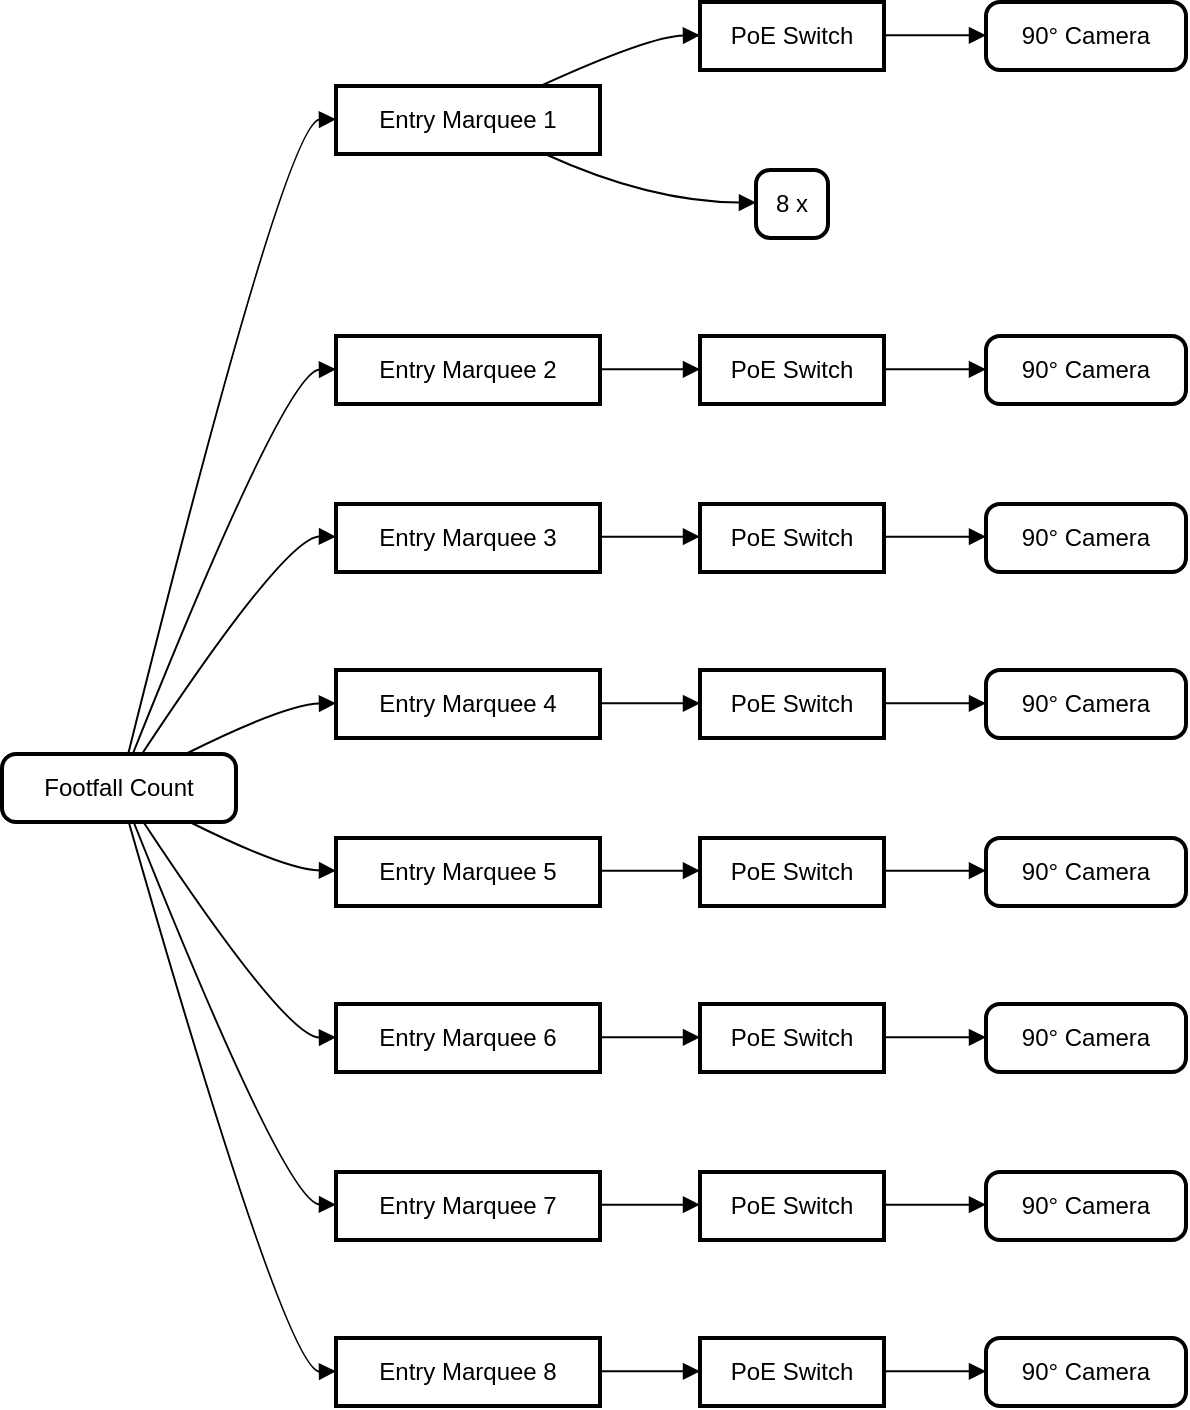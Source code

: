 <mxfile version="24.7.10">
  <diagram name="Page-1" id="Y7JVA_uH9S1virac_7KN">
    <mxGraphModel>
      <root>
        <mxCell id="0" />
        <mxCell id="1" parent="0" />
        <mxCell id="2" value="Footfall Count" style="rounded=1;absoluteArcSize=1;arcSize=14;whiteSpace=wrap;strokeWidth=2;" vertex="1" parent="1">
          <mxGeometry y="376" width="117" height="34" as="geometry" />
        </mxCell>
        <mxCell id="3" value="Entry Marquee 1" style="whiteSpace=wrap;strokeWidth=2;" vertex="1" parent="1">
          <mxGeometry x="167" y="42" width="132" height="34" as="geometry" />
        </mxCell>
        <mxCell id="4" value="Entry Marquee 2" style="whiteSpace=wrap;strokeWidth=2;" vertex="1" parent="1">
          <mxGeometry x="167" y="167" width="132" height="34" as="geometry" />
        </mxCell>
        <mxCell id="5" value="Entry Marquee 3" style="whiteSpace=wrap;strokeWidth=2;" vertex="1" parent="1">
          <mxGeometry x="167" y="251" width="132" height="34" as="geometry" />
        </mxCell>
        <mxCell id="6" value="Entry Marquee 4" style="whiteSpace=wrap;strokeWidth=2;" vertex="1" parent="1">
          <mxGeometry x="167" y="334" width="132" height="34" as="geometry" />
        </mxCell>
        <mxCell id="7" value="Entry Marquee 5" style="whiteSpace=wrap;strokeWidth=2;" vertex="1" parent="1">
          <mxGeometry x="167" y="418" width="132" height="34" as="geometry" />
        </mxCell>
        <mxCell id="8" value="Entry Marquee 6" style="whiteSpace=wrap;strokeWidth=2;" vertex="1" parent="1">
          <mxGeometry x="167" y="501" width="132" height="34" as="geometry" />
        </mxCell>
        <mxCell id="9" value="Entry Marquee 7" style="whiteSpace=wrap;strokeWidth=2;" vertex="1" parent="1">
          <mxGeometry x="167" y="585" width="132" height="34" as="geometry" />
        </mxCell>
        <mxCell id="10" value="Entry Marquee 8" style="whiteSpace=wrap;strokeWidth=2;" vertex="1" parent="1">
          <mxGeometry x="167" y="668" width="132" height="34" as="geometry" />
        </mxCell>
        <mxCell id="11" value="PoE Switch" style="whiteSpace=wrap;strokeWidth=2;" vertex="1" parent="1">
          <mxGeometry x="349" width="92" height="34" as="geometry" />
        </mxCell>
        <mxCell id="12" value="PoE Switch" style="whiteSpace=wrap;strokeWidth=2;" vertex="1" parent="1">
          <mxGeometry x="349" y="167" width="92" height="34" as="geometry" />
        </mxCell>
        <mxCell id="13" value="PoE Switch" style="whiteSpace=wrap;strokeWidth=2;" vertex="1" parent="1">
          <mxGeometry x="349" y="251" width="92" height="34" as="geometry" />
        </mxCell>
        <mxCell id="14" value="PoE Switch" style="whiteSpace=wrap;strokeWidth=2;" vertex="1" parent="1">
          <mxGeometry x="349" y="334" width="92" height="34" as="geometry" />
        </mxCell>
        <mxCell id="15" value="PoE Switch" style="whiteSpace=wrap;strokeWidth=2;" vertex="1" parent="1">
          <mxGeometry x="349" y="418" width="92" height="34" as="geometry" />
        </mxCell>
        <mxCell id="16" value="PoE Switch" style="whiteSpace=wrap;strokeWidth=2;" vertex="1" parent="1">
          <mxGeometry x="349" y="501" width="92" height="34" as="geometry" />
        </mxCell>
        <mxCell id="17" value="PoE Switch" style="whiteSpace=wrap;strokeWidth=2;" vertex="1" parent="1">
          <mxGeometry x="349" y="585" width="92" height="34" as="geometry" />
        </mxCell>
        <mxCell id="18" value="PoE Switch" style="whiteSpace=wrap;strokeWidth=2;" vertex="1" parent="1">
          <mxGeometry x="349" y="668" width="92" height="34" as="geometry" />
        </mxCell>
        <mxCell id="19" value="90° Camera" style="rounded=1;absoluteArcSize=1;arcSize=14;whiteSpace=wrap;strokeWidth=2;" vertex="1" parent="1">
          <mxGeometry x="492" width="100" height="34" as="geometry" />
        </mxCell>
        <mxCell id="20" value="90° Camera" style="rounded=1;absoluteArcSize=1;arcSize=14;whiteSpace=wrap;strokeWidth=2;" vertex="1" parent="1">
          <mxGeometry x="492" y="167" width="100" height="34" as="geometry" />
        </mxCell>
        <mxCell id="21" value="90° Camera" style="rounded=1;absoluteArcSize=1;arcSize=14;whiteSpace=wrap;strokeWidth=2;" vertex="1" parent="1">
          <mxGeometry x="492" y="251" width="100" height="34" as="geometry" />
        </mxCell>
        <mxCell id="22" value="90° Camera" style="rounded=1;absoluteArcSize=1;arcSize=14;whiteSpace=wrap;strokeWidth=2;" vertex="1" parent="1">
          <mxGeometry x="492" y="334" width="100" height="34" as="geometry" />
        </mxCell>
        <mxCell id="23" value="90° Camera" style="rounded=1;absoluteArcSize=1;arcSize=14;whiteSpace=wrap;strokeWidth=2;" vertex="1" parent="1">
          <mxGeometry x="492" y="418" width="100" height="34" as="geometry" />
        </mxCell>
        <mxCell id="24" value="90° Camera" style="rounded=1;absoluteArcSize=1;arcSize=14;whiteSpace=wrap;strokeWidth=2;" vertex="1" parent="1">
          <mxGeometry x="492" y="501" width="100" height="34" as="geometry" />
        </mxCell>
        <mxCell id="25" value="90° Camera" style="rounded=1;absoluteArcSize=1;arcSize=14;whiteSpace=wrap;strokeWidth=2;" vertex="1" parent="1">
          <mxGeometry x="492" y="585" width="100" height="34" as="geometry" />
        </mxCell>
        <mxCell id="26" value="90° Camera" style="rounded=1;absoluteArcSize=1;arcSize=14;whiteSpace=wrap;strokeWidth=2;" vertex="1" parent="1">
          <mxGeometry x="492" y="668" width="100" height="34" as="geometry" />
        </mxCell>
        <mxCell id="27" value="8 x" style="rounded=1;absoluteArcSize=1;arcSize=14;whiteSpace=wrap;strokeWidth=2;" vertex="1" parent="1">
          <mxGeometry x="377" y="84" width="36" height="34" as="geometry" />
        </mxCell>
        <mxCell id="28" value="" style="curved=1;startArrow=none;endArrow=block;exitX=0.54;exitY=-0.01;entryX=0;entryY=0.49;" edge="1" parent="1" source="2" target="3">
          <mxGeometry relative="1" as="geometry">
            <Array as="points">
              <mxPoint x="142" y="59" />
            </Array>
          </mxGeometry>
        </mxCell>
        <mxCell id="29" value="" style="curved=1;startArrow=none;endArrow=block;exitX=0.56;exitY=-0.01;entryX=0;entryY=0.49;" edge="1" parent="1" source="2" target="4">
          <mxGeometry relative="1" as="geometry">
            <Array as="points">
              <mxPoint x="142" y="184" />
            </Array>
          </mxGeometry>
        </mxCell>
        <mxCell id="30" value="" style="curved=1;startArrow=none;endArrow=block;exitX=0.6;exitY=-0.01;entryX=0;entryY=0.48;" edge="1" parent="1" source="2" target="5">
          <mxGeometry relative="1" as="geometry">
            <Array as="points">
              <mxPoint x="142" y="267" />
            </Array>
          </mxGeometry>
        </mxCell>
        <mxCell id="31" value="" style="curved=1;startArrow=none;endArrow=block;exitX=0.79;exitY=-0.01;entryX=0;entryY=0.49;" edge="1" parent="1" source="2" target="6">
          <mxGeometry relative="1" as="geometry">
            <Array as="points">
              <mxPoint x="142" y="351" />
            </Array>
          </mxGeometry>
        </mxCell>
        <mxCell id="32" value="" style="curved=1;startArrow=none;endArrow=block;exitX=0.79;exitY=0.98;entryX=0;entryY=0.48;" edge="1" parent="1" source="2" target="7">
          <mxGeometry relative="1" as="geometry">
            <Array as="points">
              <mxPoint x="142" y="434" />
            </Array>
          </mxGeometry>
        </mxCell>
        <mxCell id="33" value="" style="curved=1;startArrow=none;endArrow=block;exitX=0.6;exitY=0.98;entryX=0;entryY=0.49;" edge="1" parent="1" source="2" target="8">
          <mxGeometry relative="1" as="geometry">
            <Array as="points">
              <mxPoint x="142" y="518" />
            </Array>
          </mxGeometry>
        </mxCell>
        <mxCell id="34" value="" style="curved=1;startArrow=none;endArrow=block;exitX=0.56;exitY=0.98;entryX=0;entryY=0.48;" edge="1" parent="1" source="2" target="9">
          <mxGeometry relative="1" as="geometry">
            <Array as="points">
              <mxPoint x="142" y="601" />
            </Array>
          </mxGeometry>
        </mxCell>
        <mxCell id="35" value="" style="curved=1;startArrow=none;endArrow=block;exitX=0.54;exitY=0.98;entryX=0;entryY=0.49;" edge="1" parent="1" source="2" target="10">
          <mxGeometry relative="1" as="geometry">
            <Array as="points">
              <mxPoint x="142" y="685" />
            </Array>
          </mxGeometry>
        </mxCell>
        <mxCell id="36" value="" style="curved=1;startArrow=none;endArrow=block;exitX=0.78;exitY=-0.01;entryX=0;entryY=0.49;" edge="1" parent="1" source="3" target="11">
          <mxGeometry relative="1" as="geometry">
            <Array as="points">
              <mxPoint x="324" y="17" />
            </Array>
          </mxGeometry>
        </mxCell>
        <mxCell id="37" value="" style="curved=1;startArrow=none;endArrow=block;exitX=1;exitY=0.49;entryX=0;entryY=0.49;" edge="1" parent="1" source="4" target="12">
          <mxGeometry relative="1" as="geometry">
            <Array as="points" />
          </mxGeometry>
        </mxCell>
        <mxCell id="38" value="" style="curved=1;startArrow=none;endArrow=block;exitX=1;exitY=0.48;entryX=0;entryY=0.48;" edge="1" parent="1" source="5" target="13">
          <mxGeometry relative="1" as="geometry">
            <Array as="points" />
          </mxGeometry>
        </mxCell>
        <mxCell id="39" value="" style="curved=1;startArrow=none;endArrow=block;exitX=1;exitY=0.49;entryX=0;entryY=0.49;" edge="1" parent="1" source="6" target="14">
          <mxGeometry relative="1" as="geometry">
            <Array as="points" />
          </mxGeometry>
        </mxCell>
        <mxCell id="40" value="" style="curved=1;startArrow=none;endArrow=block;exitX=1;exitY=0.48;entryX=0;entryY=0.48;" edge="1" parent="1" source="7" target="15">
          <mxGeometry relative="1" as="geometry">
            <Array as="points" />
          </mxGeometry>
        </mxCell>
        <mxCell id="41" value="" style="curved=1;startArrow=none;endArrow=block;exitX=1;exitY=0.49;entryX=0;entryY=0.49;" edge="1" parent="1" source="8" target="16">
          <mxGeometry relative="1" as="geometry">
            <Array as="points" />
          </mxGeometry>
        </mxCell>
        <mxCell id="42" value="" style="curved=1;startArrow=none;endArrow=block;exitX=1;exitY=0.48;entryX=0;entryY=0.48;" edge="1" parent="1" source="9" target="17">
          <mxGeometry relative="1" as="geometry">
            <Array as="points" />
          </mxGeometry>
        </mxCell>
        <mxCell id="43" value="" style="curved=1;startArrow=none;endArrow=block;exitX=1;exitY=0.49;entryX=0;entryY=0.49;" edge="1" parent="1" source="10" target="18">
          <mxGeometry relative="1" as="geometry">
            <Array as="points" />
          </mxGeometry>
        </mxCell>
        <mxCell id="44" value="" style="curved=1;startArrow=none;endArrow=block;exitX=1.01;exitY=0.49;entryX=0;entryY=0.49;" edge="1" parent="1" source="11" target="19">
          <mxGeometry relative="1" as="geometry">
            <Array as="points" />
          </mxGeometry>
        </mxCell>
        <mxCell id="45" value="" style="curved=1;startArrow=none;endArrow=block;exitX=1.01;exitY=0.49;entryX=0;entryY=0.49;" edge="1" parent="1" source="12" target="20">
          <mxGeometry relative="1" as="geometry">
            <Array as="points" />
          </mxGeometry>
        </mxCell>
        <mxCell id="46" value="" style="curved=1;startArrow=none;endArrow=block;exitX=1.01;exitY=0.48;entryX=0;entryY=0.48;" edge="1" parent="1" source="13" target="21">
          <mxGeometry relative="1" as="geometry">
            <Array as="points" />
          </mxGeometry>
        </mxCell>
        <mxCell id="47" value="" style="curved=1;startArrow=none;endArrow=block;exitX=1.01;exitY=0.49;entryX=0;entryY=0.49;" edge="1" parent="1" source="14" target="22">
          <mxGeometry relative="1" as="geometry">
            <Array as="points" />
          </mxGeometry>
        </mxCell>
        <mxCell id="48" value="" style="curved=1;startArrow=none;endArrow=block;exitX=1.01;exitY=0.48;entryX=0;entryY=0.48;" edge="1" parent="1" source="15" target="23">
          <mxGeometry relative="1" as="geometry">
            <Array as="points" />
          </mxGeometry>
        </mxCell>
        <mxCell id="49" value="" style="curved=1;startArrow=none;endArrow=block;exitX=1.01;exitY=0.49;entryX=0;entryY=0.49;" edge="1" parent="1" source="16" target="24">
          <mxGeometry relative="1" as="geometry">
            <Array as="points" />
          </mxGeometry>
        </mxCell>
        <mxCell id="50" value="" style="curved=1;startArrow=none;endArrow=block;exitX=1.01;exitY=0.48;entryX=0;entryY=0.48;" edge="1" parent="1" source="17" target="25">
          <mxGeometry relative="1" as="geometry">
            <Array as="points" />
          </mxGeometry>
        </mxCell>
        <mxCell id="51" value="" style="curved=1;startArrow=none;endArrow=block;exitX=1.01;exitY=0.49;entryX=0;entryY=0.49;" edge="1" parent="1" source="18" target="26">
          <mxGeometry relative="1" as="geometry">
            <Array as="points" />
          </mxGeometry>
        </mxCell>
        <mxCell id="52" value="" style="curved=1;startArrow=none;endArrow=block;exitX=0.78;exitY=0.98;entryX=0.01;entryY=0.48;" edge="1" parent="1" source="3" target="27">
          <mxGeometry relative="1" as="geometry">
            <Array as="points">
              <mxPoint x="324" y="100" />
            </Array>
          </mxGeometry>
        </mxCell>
      </root>
    </mxGraphModel>
  </diagram>
</mxfile>
